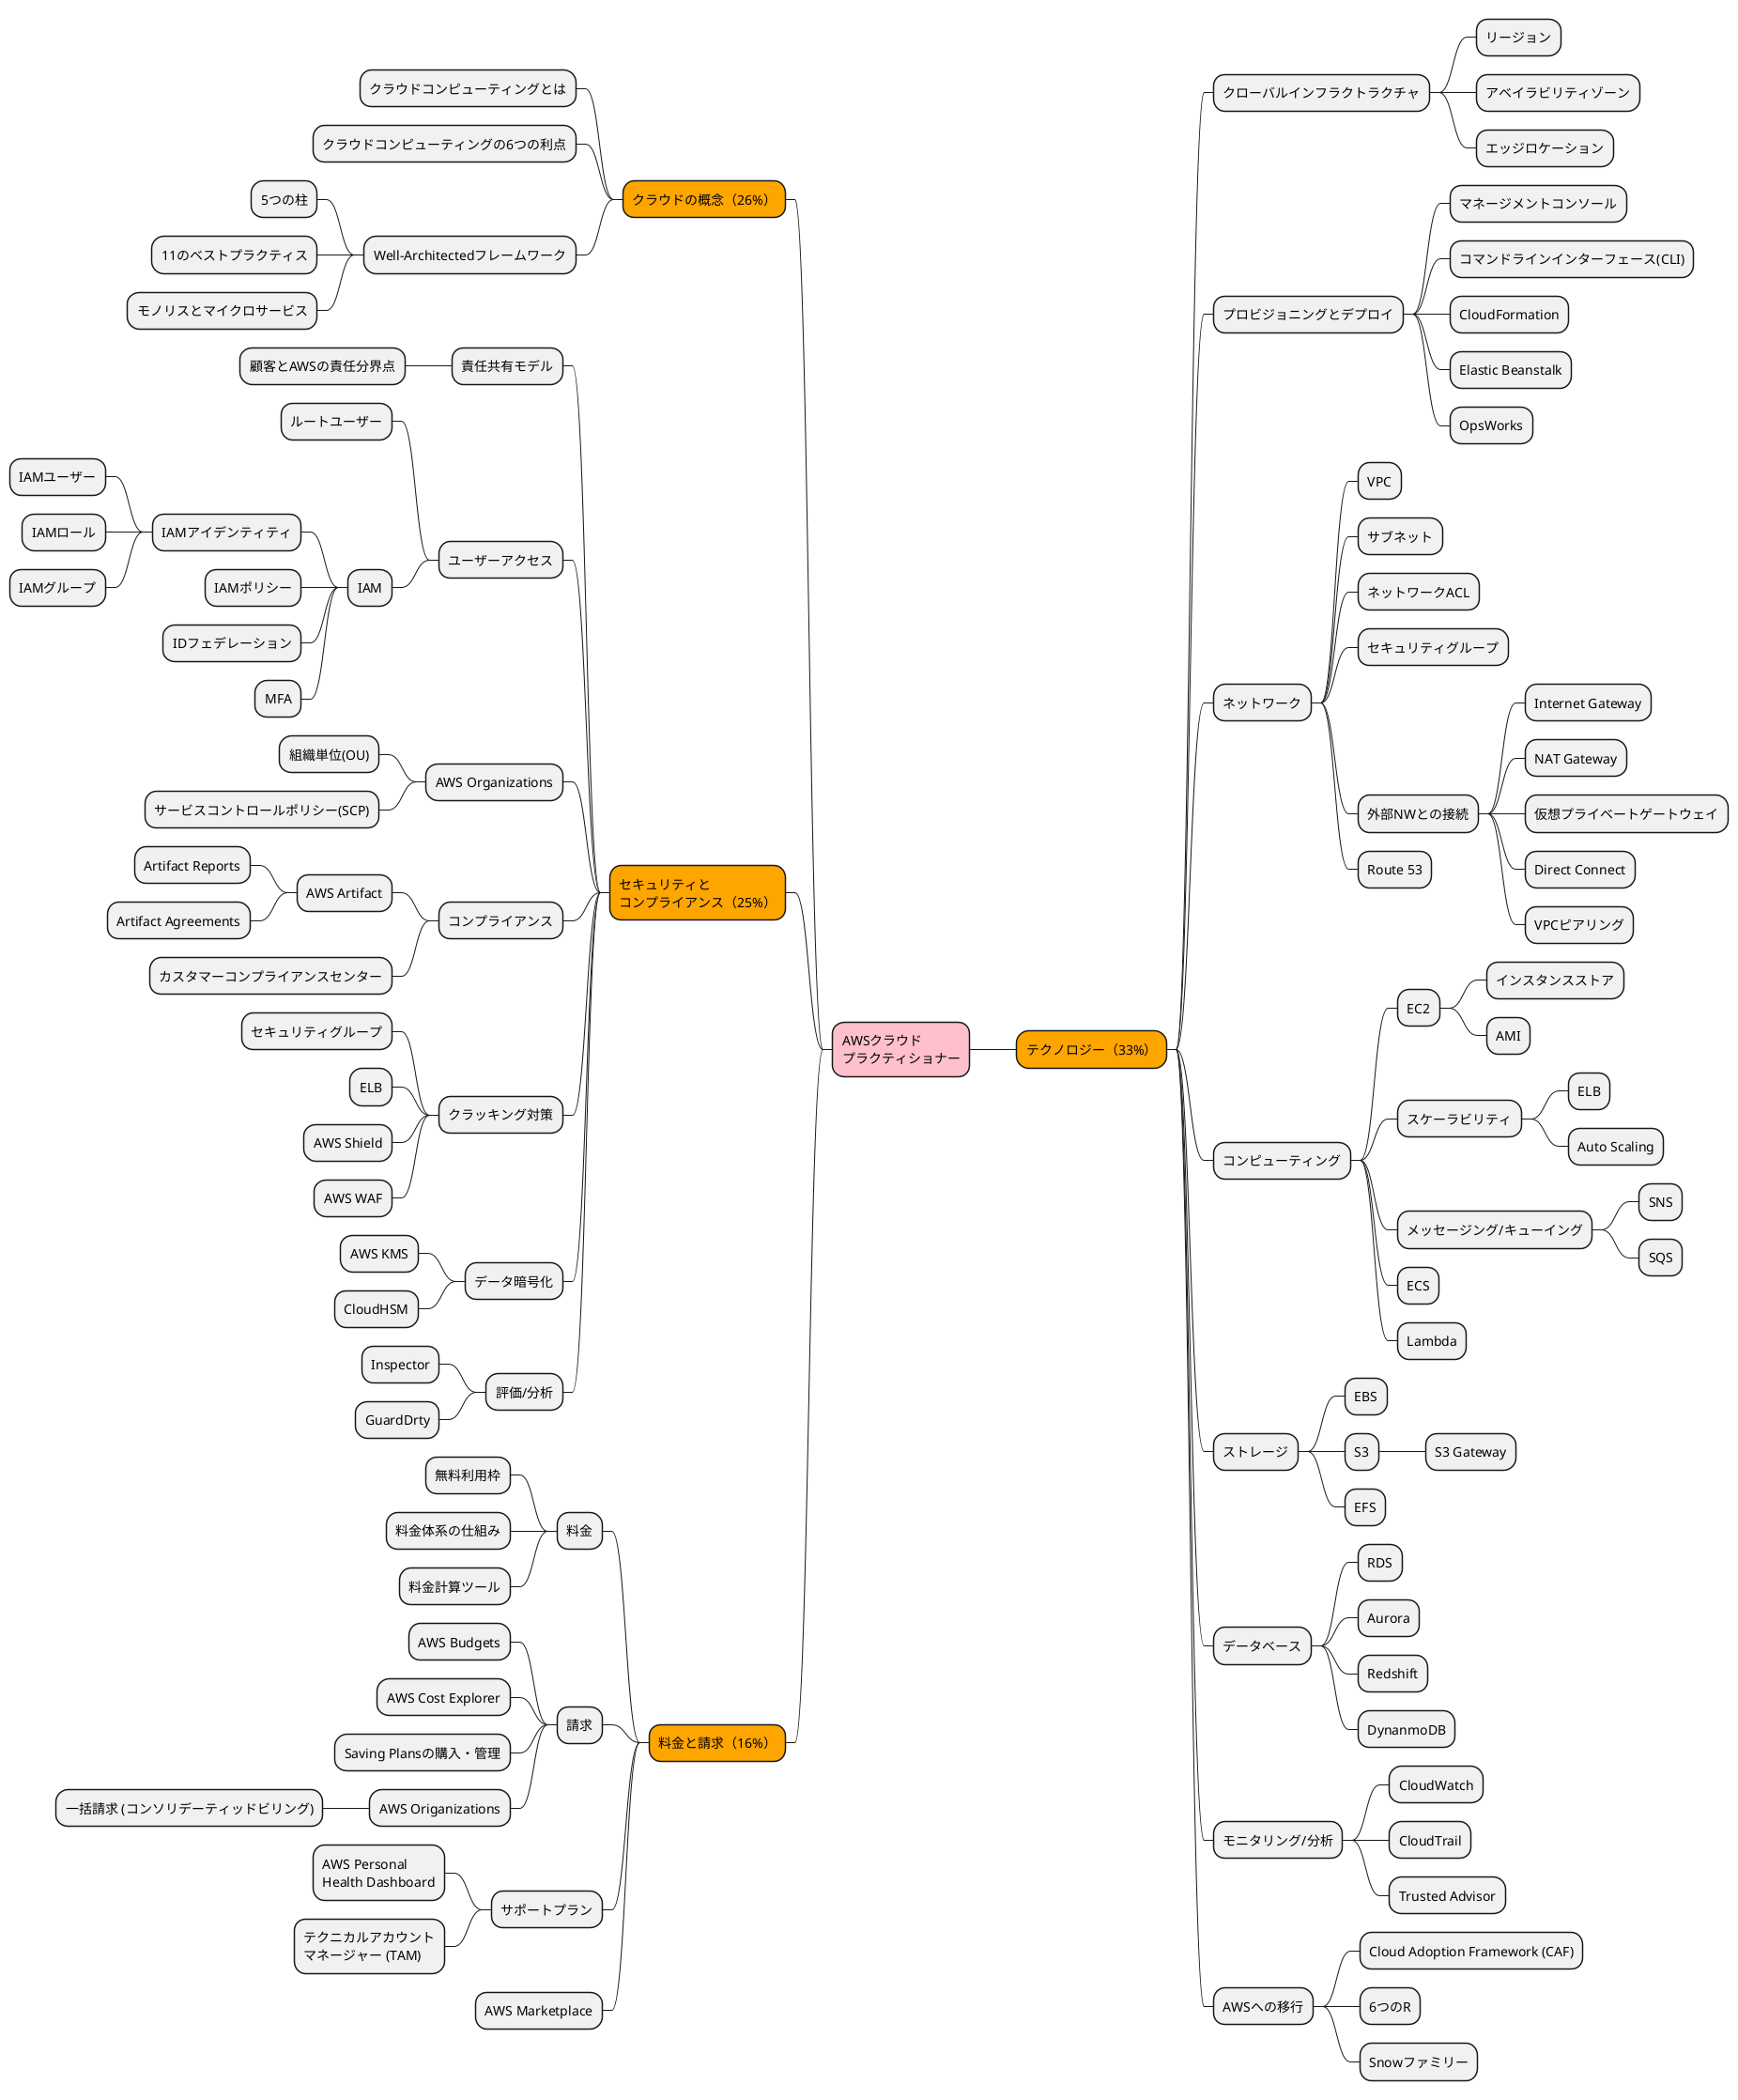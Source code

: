@startmindmap
-[#Pink] AWSクラウド\nプラクティショナー

--[#Orange] クラウドの概念（26%）
--- クラウドコンピューティングとは
--- クラウドコンピューティングの6つの利点
--- Well-Architectedフレームワーク
---- 5つの柱
---- 11のベストプラクティス
---- モノリスとマイクロサービス

--[#Orange] セキュリティと\nコンプライアンス（25%）
--- 責任共有モデル
---- 顧客とAWSの責任分界点

--- ユーザーアクセス
---- ルートユーザー
---- IAM
----- IAMアイデンティティ
------ IAMユーザー
------ IAMロール
------ IAMグループ
----- IAMポリシー
----- IDフェデレーション
----- MFA

--- AWS Organizations
---- 組織単位(OU)
---- サービスコントロールポリシー(SCP)

--- コンプライアンス
---- AWS Artifact
----- Artifact Reports
----- Artifact Agreements
---- カスタマーコンプライアンスセンター

--- クラッキング対策
---- セキュリティグループ
---- ELB
---- AWS Shield
---- AWS WAF

--- データ暗号化
---- AWS KMS
---- CloudHSM

--- 評価/分析
---- Inspector
---- GuardDrty

--[#Orange] 料金と請求（16%）
--- 料金
---- 無料利用枠
---- 料金体系の仕組み
---- 料金計算ツール

--- 請求
---- AWS Budgets
---- AWS Cost Explorer
---- Saving Plansの購入・管理
---- AWS Origanizations
----- 一括請求 (コンソリデーティッドビリング)

--- サポートプラン
---- AWS Personal\nHealth Dashboard
---- テクニカルアカウント\nマネージャー (TAM)
--- AWS Marketplace

++[#Orange] テクノロジー（33%）
+++ クローバルインフラクトラクチャ
++++ リージョン
++++ アベイラビリティゾーン
++++ エッジロケーション

+++ プロビジョニングとデプロイ
++++ マネージメントコンソール
++++ コマンドラインインターフェース(CLI)
++++ CloudFormation
++++ Elastic Beanstalk
++++ OpsWorks

+++ ネットワーク
++++ VPC
++++ サブネット
++++ ネットワークACL
++++ セキュリティグループ
++++ 外部NWとの接続
+++++ Internet Gateway
+++++ NAT Gateway
+++++ 仮想プライベートゲートウェイ
+++++ Direct Connect
+++++ VPCピアリング
++++ Route 53

+++ コンピューティング
++++ EC2
+++++ インスタンスストア
+++++ AMI
++++ スケーラビリティ
+++++ ELB
+++++ Auto Scaling

++++ メッセージング/キューイング
+++++ SNS
+++++ SQS

++++ ECS
++++ Lambda

+++ ストレージ
++++ EBS
++++ S3
+++++ S3 Gateway
++++ EFS

+++ データベース
++++ RDS
++++ Aurora
++++ Redshift
++++ DynanmoDB

+++ モニタリング/分析
++++ CloudWatch
++++ CloudTrail
++++ Trusted Advisor

+++ AWSへの移行
++++ Cloud Adoption Framework (CAF)
++++ 6つのR
++++ Snowファミリー

@endmindmap
